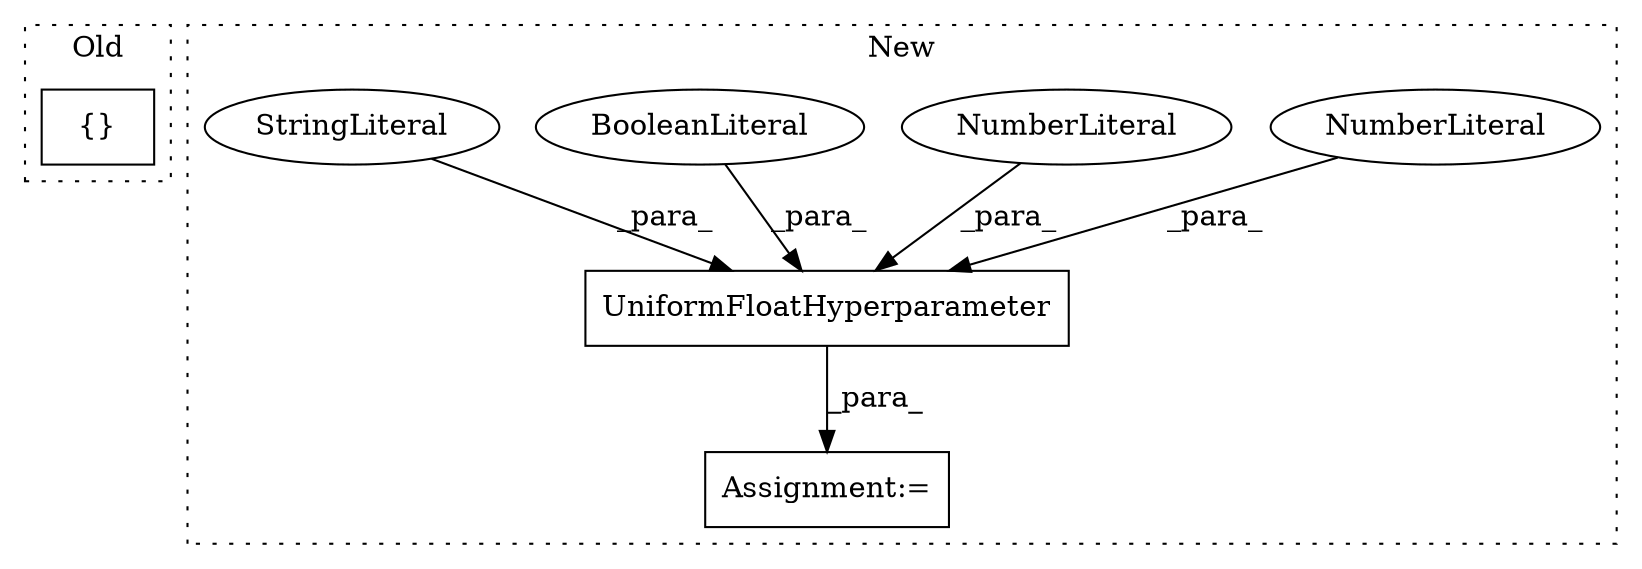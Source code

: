 digraph G {
subgraph cluster0 {
1 [label="{}" a="4" s="4969,4996" l="1,1" shape="box"];
label = "Old";
style="dotted";
}
subgraph cluster1 {
2 [label="UniformFloatHyperparameter" a="32" s="5229,5298" l="27,1" shape="box"];
3 [label="NumberLiteral" a="34" s="5286" l="7" shape="ellipse"];
4 [label="NumberLiteral" a="34" s="5284" l="1" shape="ellipse"];
5 [label="BooleanLiteral" a="9" s="5294" l="4" shape="ellipse"];
6 [label="StringLiteral" a="45" s="5256" l="19" shape="ellipse"];
7 [label="Assignment:=" a="7" s="5228" l="1" shape="box"];
label = "New";
style="dotted";
}
2 -> 7 [label="_para_"];
3 -> 2 [label="_para_"];
4 -> 2 [label="_para_"];
5 -> 2 [label="_para_"];
6 -> 2 [label="_para_"];
}